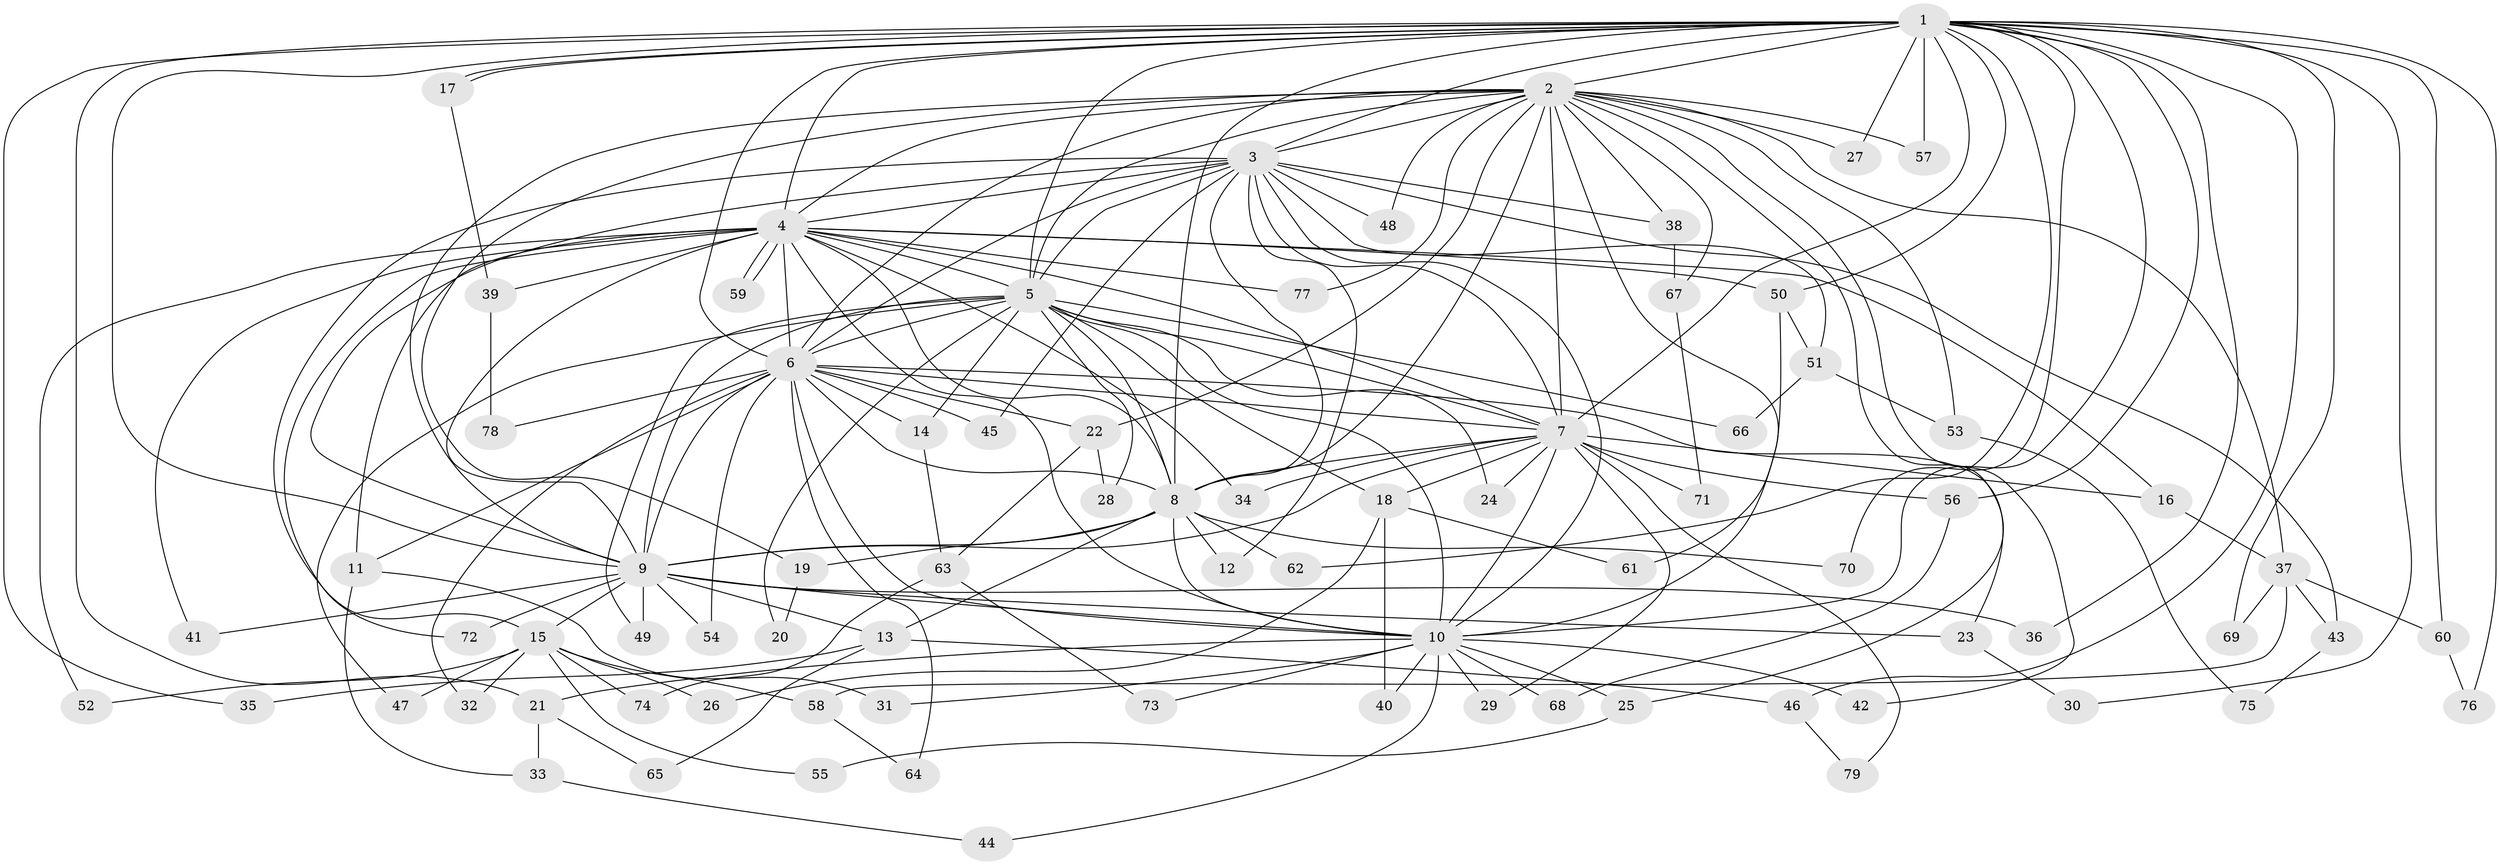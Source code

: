 // Generated by graph-tools (version 1.1) at 2025/13/03/09/25 04:13:41]
// undirected, 79 vertices, 183 edges
graph export_dot {
graph [start="1"]
  node [color=gray90,style=filled];
  1;
  2;
  3;
  4;
  5;
  6;
  7;
  8;
  9;
  10;
  11;
  12;
  13;
  14;
  15;
  16;
  17;
  18;
  19;
  20;
  21;
  22;
  23;
  24;
  25;
  26;
  27;
  28;
  29;
  30;
  31;
  32;
  33;
  34;
  35;
  36;
  37;
  38;
  39;
  40;
  41;
  42;
  43;
  44;
  45;
  46;
  47;
  48;
  49;
  50;
  51;
  52;
  53;
  54;
  55;
  56;
  57;
  58;
  59;
  60;
  61;
  62;
  63;
  64;
  65;
  66;
  67;
  68;
  69;
  70;
  71;
  72;
  73;
  74;
  75;
  76;
  77;
  78;
  79;
  1 -- 2;
  1 -- 3;
  1 -- 4;
  1 -- 5;
  1 -- 6;
  1 -- 7;
  1 -- 8;
  1 -- 9;
  1 -- 10;
  1 -- 17;
  1 -- 17;
  1 -- 21;
  1 -- 27;
  1 -- 30;
  1 -- 35;
  1 -- 36;
  1 -- 46;
  1 -- 50;
  1 -- 56;
  1 -- 57;
  1 -- 60;
  1 -- 62;
  1 -- 69;
  1 -- 70;
  1 -- 76;
  2 -- 3;
  2 -- 4;
  2 -- 5;
  2 -- 6;
  2 -- 7;
  2 -- 8;
  2 -- 9;
  2 -- 10;
  2 -- 19;
  2 -- 22;
  2 -- 25;
  2 -- 27;
  2 -- 37;
  2 -- 38;
  2 -- 42;
  2 -- 48;
  2 -- 53;
  2 -- 57;
  2 -- 67;
  2 -- 77;
  3 -- 4;
  3 -- 5;
  3 -- 6;
  3 -- 7;
  3 -- 8;
  3 -- 9;
  3 -- 10;
  3 -- 12;
  3 -- 15;
  3 -- 38;
  3 -- 43;
  3 -- 45;
  3 -- 48;
  3 -- 51;
  4 -- 5;
  4 -- 6;
  4 -- 7;
  4 -- 8;
  4 -- 9;
  4 -- 10;
  4 -- 11;
  4 -- 16;
  4 -- 34;
  4 -- 39;
  4 -- 41;
  4 -- 50;
  4 -- 52;
  4 -- 59;
  4 -- 59;
  4 -- 72;
  4 -- 77;
  5 -- 6;
  5 -- 7;
  5 -- 8;
  5 -- 9;
  5 -- 10;
  5 -- 14;
  5 -- 18;
  5 -- 20;
  5 -- 24;
  5 -- 28;
  5 -- 47;
  5 -- 49;
  5 -- 66;
  6 -- 7;
  6 -- 8;
  6 -- 9;
  6 -- 10;
  6 -- 11;
  6 -- 14;
  6 -- 22;
  6 -- 23;
  6 -- 32;
  6 -- 45;
  6 -- 54;
  6 -- 64;
  6 -- 78;
  7 -- 8;
  7 -- 9;
  7 -- 10;
  7 -- 16;
  7 -- 18;
  7 -- 24;
  7 -- 29;
  7 -- 34;
  7 -- 56;
  7 -- 71;
  7 -- 79;
  8 -- 9;
  8 -- 10;
  8 -- 12;
  8 -- 13;
  8 -- 19;
  8 -- 62;
  8 -- 70;
  9 -- 10;
  9 -- 13;
  9 -- 15;
  9 -- 23;
  9 -- 36;
  9 -- 41;
  9 -- 49;
  9 -- 54;
  9 -- 72;
  10 -- 21;
  10 -- 25;
  10 -- 29;
  10 -- 31;
  10 -- 40;
  10 -- 42;
  10 -- 44;
  10 -- 68;
  10 -- 73;
  11 -- 31;
  11 -- 33;
  13 -- 35;
  13 -- 46;
  13 -- 65;
  14 -- 63;
  15 -- 26;
  15 -- 32;
  15 -- 47;
  15 -- 52;
  15 -- 55;
  15 -- 58;
  15 -- 74;
  16 -- 37;
  17 -- 39;
  18 -- 26;
  18 -- 40;
  18 -- 61;
  19 -- 20;
  21 -- 33;
  21 -- 65;
  22 -- 28;
  22 -- 63;
  23 -- 30;
  25 -- 55;
  33 -- 44;
  37 -- 43;
  37 -- 58;
  37 -- 60;
  37 -- 69;
  38 -- 67;
  39 -- 78;
  43 -- 75;
  46 -- 79;
  50 -- 51;
  50 -- 61;
  51 -- 53;
  51 -- 66;
  53 -- 75;
  56 -- 68;
  58 -- 64;
  60 -- 76;
  63 -- 73;
  63 -- 74;
  67 -- 71;
}
